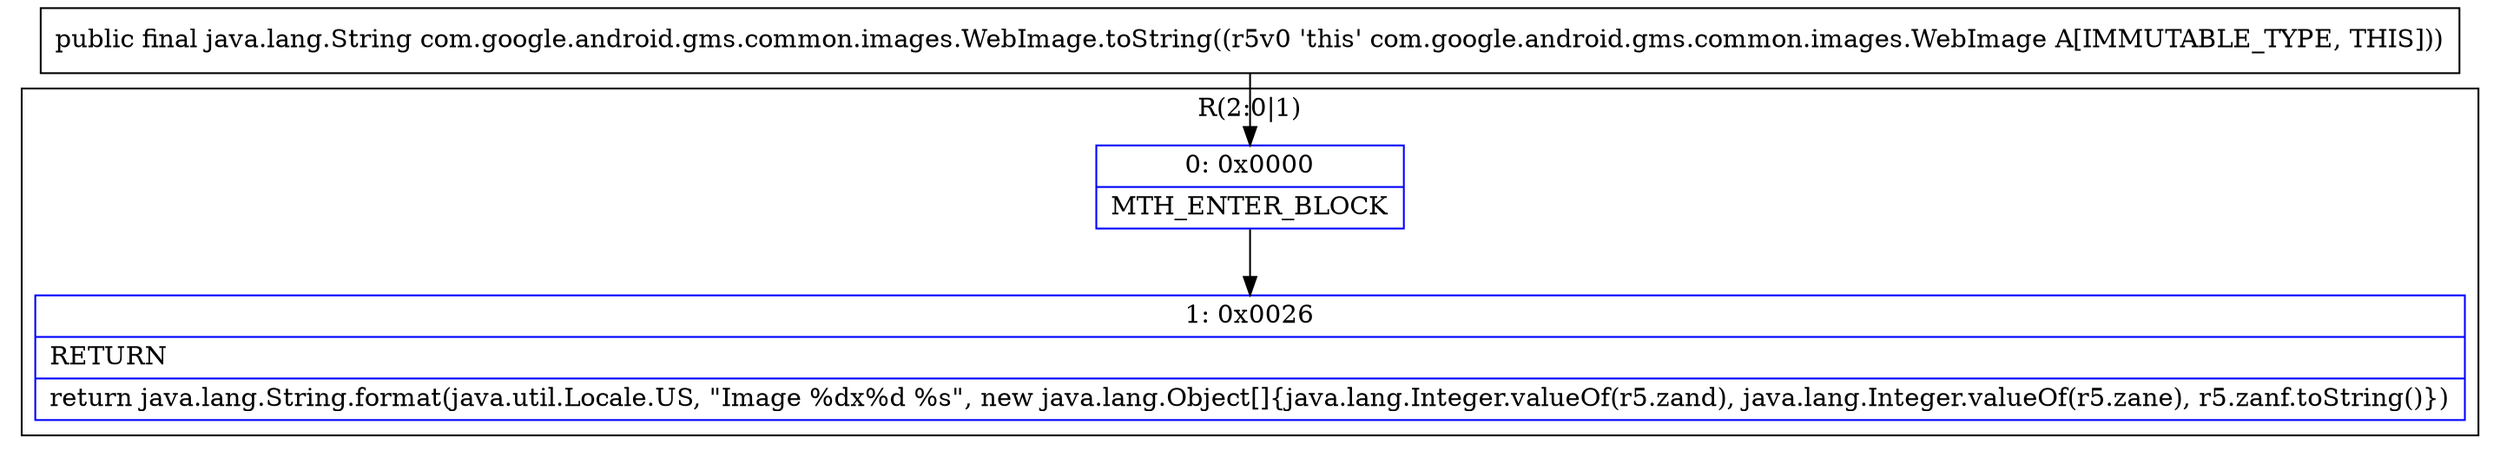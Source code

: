digraph "CFG forcom.google.android.gms.common.images.WebImage.toString()Ljava\/lang\/String;" {
subgraph cluster_Region_1400371142 {
label = "R(2:0|1)";
node [shape=record,color=blue];
Node_0 [shape=record,label="{0\:\ 0x0000|MTH_ENTER_BLOCK\l}"];
Node_1 [shape=record,label="{1\:\ 0x0026|RETURN\l|return java.lang.String.format(java.util.Locale.US, \"Image %dx%d %s\", new java.lang.Object[]\{java.lang.Integer.valueOf(r5.zand), java.lang.Integer.valueOf(r5.zane), r5.zanf.toString()\})\l}"];
}
MethodNode[shape=record,label="{public final java.lang.String com.google.android.gms.common.images.WebImage.toString((r5v0 'this' com.google.android.gms.common.images.WebImage A[IMMUTABLE_TYPE, THIS])) }"];
MethodNode -> Node_0;
Node_0 -> Node_1;
}

